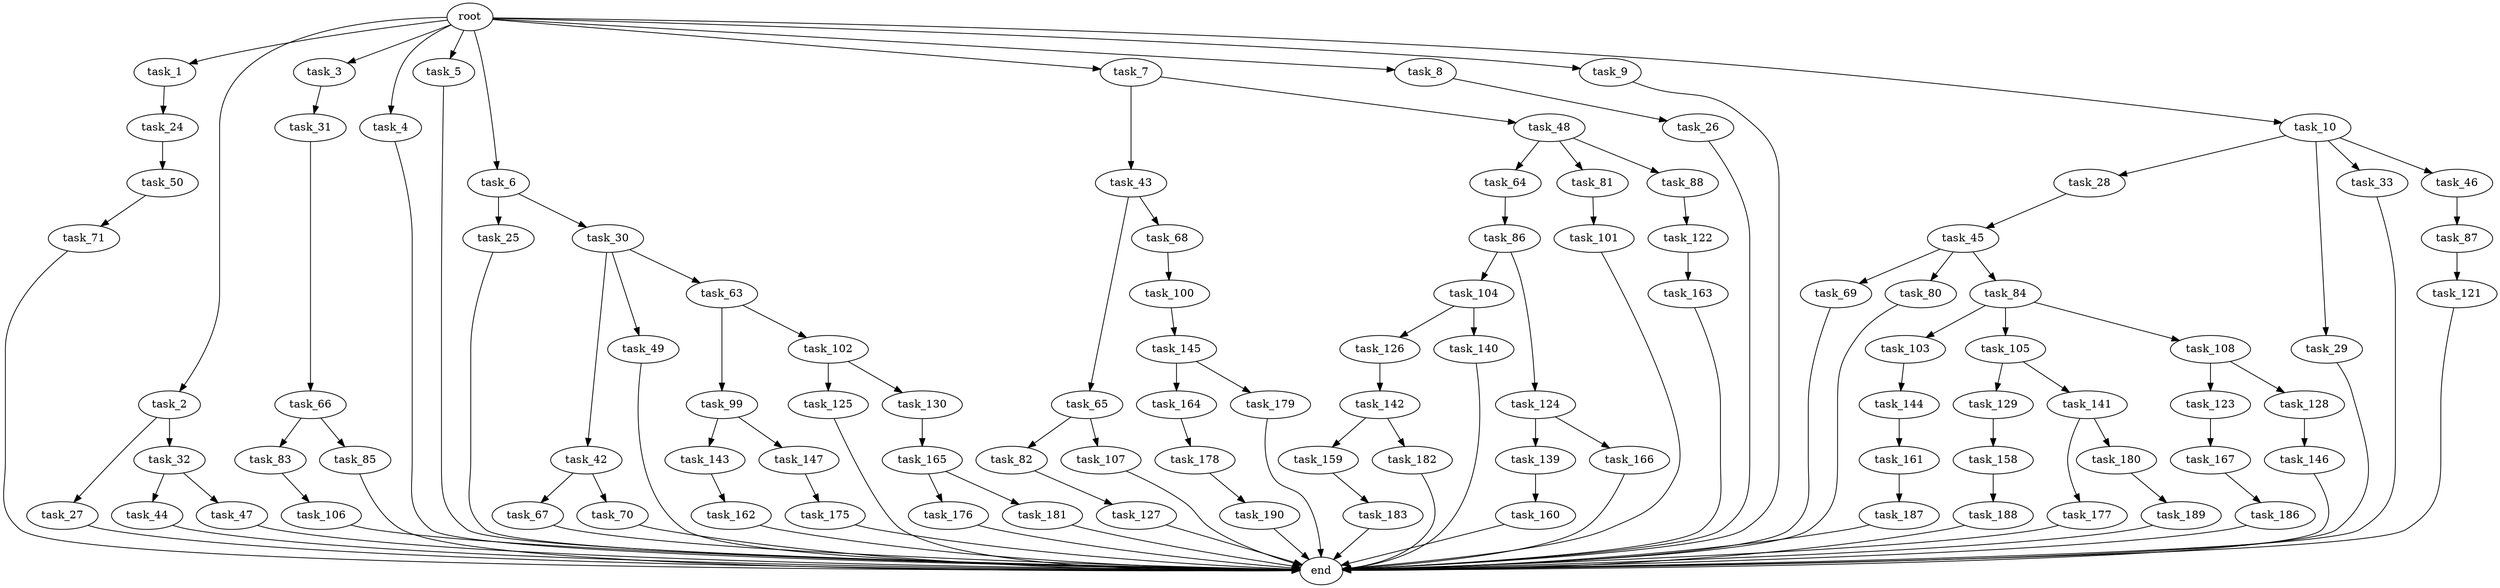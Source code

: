 digraph G {
  root [size="0.000000"];
  task_1 [size="102.400000"];
  task_2 [size="102.400000"];
  task_3 [size="102.400000"];
  task_4 [size="102.400000"];
  task_5 [size="102.400000"];
  task_6 [size="102.400000"];
  task_7 [size="102.400000"];
  task_8 [size="102.400000"];
  task_9 [size="102.400000"];
  task_10 [size="102.400000"];
  task_24 [size="30923764531.200001"];
  task_25 [size="69578470195.199997"];
  task_26 [size="42090679500.800003"];
  task_27 [size="3435973836.800000"];
  task_28 [size="42090679500.800003"];
  task_29 [size="42090679500.800003"];
  task_30 [size="69578470195.199997"];
  task_31 [size="7730941132.800000"];
  task_32 [size="3435973836.800000"];
  task_33 [size="42090679500.800003"];
  task_42 [size="85899345920.000000"];
  task_43 [size="54975581388.800003"];
  task_44 [size="3435973836.800000"];
  task_45 [size="69578470195.199997"];
  task_46 [size="42090679500.800003"];
  task_47 [size="3435973836.800000"];
  task_48 [size="54975581388.800003"];
  task_49 [size="85899345920.000000"];
  task_50 [size="85899345920.000000"];
  task_63 [size="85899345920.000000"];
  task_64 [size="42090679500.800003"];
  task_65 [size="69578470195.199997"];
  task_66 [size="21474836480.000000"];
  task_67 [size="69578470195.199997"];
  task_68 [size="69578470195.199997"];
  task_69 [size="30923764531.200001"];
  task_70 [size="69578470195.199997"];
  task_71 [size="85899345920.000000"];
  task_80 [size="30923764531.200001"];
  task_81 [size="42090679500.800003"];
  task_82 [size="3435973836.800000"];
  task_83 [size="30923764531.200001"];
  task_84 [size="30923764531.200001"];
  task_85 [size="30923764531.200001"];
  task_86 [size="3435973836.800000"];
  task_87 [size="85899345920.000000"];
  task_88 [size="42090679500.800003"];
  task_99 [size="30923764531.200001"];
  task_100 [size="42090679500.800003"];
  task_101 [size="3435973836.800000"];
  task_102 [size="30923764531.200001"];
  task_103 [size="21474836480.000000"];
  task_104 [size="85899345920.000000"];
  task_105 [size="21474836480.000000"];
  task_106 [size="7730941132.800000"];
  task_107 [size="3435973836.800000"];
  task_108 [size="21474836480.000000"];
  task_121 [size="69578470195.199997"];
  task_122 [size="30923764531.200001"];
  task_123 [size="7730941132.800000"];
  task_124 [size="85899345920.000000"];
  task_125 [size="7730941132.800000"];
  task_126 [size="85899345920.000000"];
  task_127 [size="7730941132.800000"];
  task_128 [size="7730941132.800000"];
  task_129 [size="85899345920.000000"];
  task_130 [size="7730941132.800000"];
  task_139 [size="85899345920.000000"];
  task_140 [size="85899345920.000000"];
  task_141 [size="85899345920.000000"];
  task_142 [size="42090679500.800003"];
  task_143 [size="69578470195.199997"];
  task_144 [size="13743895347.200001"];
  task_145 [size="21474836480.000000"];
  task_146 [size="21474836480.000000"];
  task_147 [size="69578470195.199997"];
  task_158 [size="3435973836.800000"];
  task_159 [size="85899345920.000000"];
  task_160 [size="21474836480.000000"];
  task_161 [size="3435973836.800000"];
  task_162 [size="42090679500.800003"];
  task_163 [size="85899345920.000000"];
  task_164 [size="69578470195.199997"];
  task_165 [size="69578470195.199997"];
  task_166 [size="85899345920.000000"];
  task_167 [size="21474836480.000000"];
  task_175 [size="21474836480.000000"];
  task_176 [size="13743895347.200001"];
  task_177 [size="30923764531.200001"];
  task_178 [size="69578470195.199997"];
  task_179 [size="69578470195.199997"];
  task_180 [size="30923764531.200001"];
  task_181 [size="13743895347.200001"];
  task_182 [size="85899345920.000000"];
  task_183 [size="42090679500.800003"];
  task_186 [size="3435973836.800000"];
  task_187 [size="7730941132.800000"];
  task_188 [size="21474836480.000000"];
  task_189 [size="54975581388.800003"];
  task_190 [size="13743895347.200001"];
  end [size="0.000000"];

  root -> task_1 [size="1.000000"];
  root -> task_2 [size="1.000000"];
  root -> task_3 [size="1.000000"];
  root -> task_4 [size="1.000000"];
  root -> task_5 [size="1.000000"];
  root -> task_6 [size="1.000000"];
  root -> task_7 [size="1.000000"];
  root -> task_8 [size="1.000000"];
  root -> task_9 [size="1.000000"];
  root -> task_10 [size="1.000000"];
  task_1 -> task_24 [size="301989888.000000"];
  task_2 -> task_27 [size="33554432.000000"];
  task_2 -> task_32 [size="33554432.000000"];
  task_3 -> task_31 [size="75497472.000000"];
  task_4 -> end [size="1.000000"];
  task_5 -> end [size="1.000000"];
  task_6 -> task_25 [size="679477248.000000"];
  task_6 -> task_30 [size="679477248.000000"];
  task_7 -> task_43 [size="536870912.000000"];
  task_7 -> task_48 [size="536870912.000000"];
  task_8 -> task_26 [size="411041792.000000"];
  task_9 -> end [size="1.000000"];
  task_10 -> task_28 [size="411041792.000000"];
  task_10 -> task_29 [size="411041792.000000"];
  task_10 -> task_33 [size="411041792.000000"];
  task_10 -> task_46 [size="411041792.000000"];
  task_24 -> task_50 [size="838860800.000000"];
  task_25 -> end [size="1.000000"];
  task_26 -> end [size="1.000000"];
  task_27 -> end [size="1.000000"];
  task_28 -> task_45 [size="679477248.000000"];
  task_29 -> end [size="1.000000"];
  task_30 -> task_42 [size="838860800.000000"];
  task_30 -> task_49 [size="838860800.000000"];
  task_30 -> task_63 [size="838860800.000000"];
  task_31 -> task_66 [size="209715200.000000"];
  task_32 -> task_44 [size="33554432.000000"];
  task_32 -> task_47 [size="33554432.000000"];
  task_33 -> end [size="1.000000"];
  task_42 -> task_67 [size="679477248.000000"];
  task_42 -> task_70 [size="679477248.000000"];
  task_43 -> task_65 [size="679477248.000000"];
  task_43 -> task_68 [size="679477248.000000"];
  task_44 -> end [size="1.000000"];
  task_45 -> task_69 [size="301989888.000000"];
  task_45 -> task_80 [size="301989888.000000"];
  task_45 -> task_84 [size="301989888.000000"];
  task_46 -> task_87 [size="838860800.000000"];
  task_47 -> end [size="1.000000"];
  task_48 -> task_64 [size="411041792.000000"];
  task_48 -> task_81 [size="411041792.000000"];
  task_48 -> task_88 [size="411041792.000000"];
  task_49 -> end [size="1.000000"];
  task_50 -> task_71 [size="838860800.000000"];
  task_63 -> task_99 [size="301989888.000000"];
  task_63 -> task_102 [size="301989888.000000"];
  task_64 -> task_86 [size="33554432.000000"];
  task_65 -> task_82 [size="33554432.000000"];
  task_65 -> task_107 [size="33554432.000000"];
  task_66 -> task_83 [size="301989888.000000"];
  task_66 -> task_85 [size="301989888.000000"];
  task_67 -> end [size="1.000000"];
  task_68 -> task_100 [size="411041792.000000"];
  task_69 -> end [size="1.000000"];
  task_70 -> end [size="1.000000"];
  task_71 -> end [size="1.000000"];
  task_80 -> end [size="1.000000"];
  task_81 -> task_101 [size="33554432.000000"];
  task_82 -> task_127 [size="75497472.000000"];
  task_83 -> task_106 [size="75497472.000000"];
  task_84 -> task_103 [size="209715200.000000"];
  task_84 -> task_105 [size="209715200.000000"];
  task_84 -> task_108 [size="209715200.000000"];
  task_85 -> end [size="1.000000"];
  task_86 -> task_104 [size="838860800.000000"];
  task_86 -> task_124 [size="838860800.000000"];
  task_87 -> task_121 [size="679477248.000000"];
  task_88 -> task_122 [size="301989888.000000"];
  task_99 -> task_143 [size="679477248.000000"];
  task_99 -> task_147 [size="679477248.000000"];
  task_100 -> task_145 [size="209715200.000000"];
  task_101 -> end [size="1.000000"];
  task_102 -> task_125 [size="75497472.000000"];
  task_102 -> task_130 [size="75497472.000000"];
  task_103 -> task_144 [size="134217728.000000"];
  task_104 -> task_126 [size="838860800.000000"];
  task_104 -> task_140 [size="838860800.000000"];
  task_105 -> task_129 [size="838860800.000000"];
  task_105 -> task_141 [size="838860800.000000"];
  task_106 -> end [size="1.000000"];
  task_107 -> end [size="1.000000"];
  task_108 -> task_123 [size="75497472.000000"];
  task_108 -> task_128 [size="75497472.000000"];
  task_121 -> end [size="1.000000"];
  task_122 -> task_163 [size="838860800.000000"];
  task_123 -> task_167 [size="209715200.000000"];
  task_124 -> task_139 [size="838860800.000000"];
  task_124 -> task_166 [size="838860800.000000"];
  task_125 -> end [size="1.000000"];
  task_126 -> task_142 [size="411041792.000000"];
  task_127 -> end [size="1.000000"];
  task_128 -> task_146 [size="209715200.000000"];
  task_129 -> task_158 [size="33554432.000000"];
  task_130 -> task_165 [size="679477248.000000"];
  task_139 -> task_160 [size="209715200.000000"];
  task_140 -> end [size="1.000000"];
  task_141 -> task_177 [size="301989888.000000"];
  task_141 -> task_180 [size="301989888.000000"];
  task_142 -> task_159 [size="838860800.000000"];
  task_142 -> task_182 [size="838860800.000000"];
  task_143 -> task_162 [size="411041792.000000"];
  task_144 -> task_161 [size="33554432.000000"];
  task_145 -> task_164 [size="679477248.000000"];
  task_145 -> task_179 [size="679477248.000000"];
  task_146 -> end [size="1.000000"];
  task_147 -> task_175 [size="209715200.000000"];
  task_158 -> task_188 [size="209715200.000000"];
  task_159 -> task_183 [size="411041792.000000"];
  task_160 -> end [size="1.000000"];
  task_161 -> task_187 [size="75497472.000000"];
  task_162 -> end [size="1.000000"];
  task_163 -> end [size="1.000000"];
  task_164 -> task_178 [size="679477248.000000"];
  task_165 -> task_176 [size="134217728.000000"];
  task_165 -> task_181 [size="134217728.000000"];
  task_166 -> end [size="1.000000"];
  task_167 -> task_186 [size="33554432.000000"];
  task_175 -> end [size="1.000000"];
  task_176 -> end [size="1.000000"];
  task_177 -> end [size="1.000000"];
  task_178 -> task_190 [size="134217728.000000"];
  task_179 -> end [size="1.000000"];
  task_180 -> task_189 [size="536870912.000000"];
  task_181 -> end [size="1.000000"];
  task_182 -> end [size="1.000000"];
  task_183 -> end [size="1.000000"];
  task_186 -> end [size="1.000000"];
  task_187 -> end [size="1.000000"];
  task_188 -> end [size="1.000000"];
  task_189 -> end [size="1.000000"];
  task_190 -> end [size="1.000000"];
}
